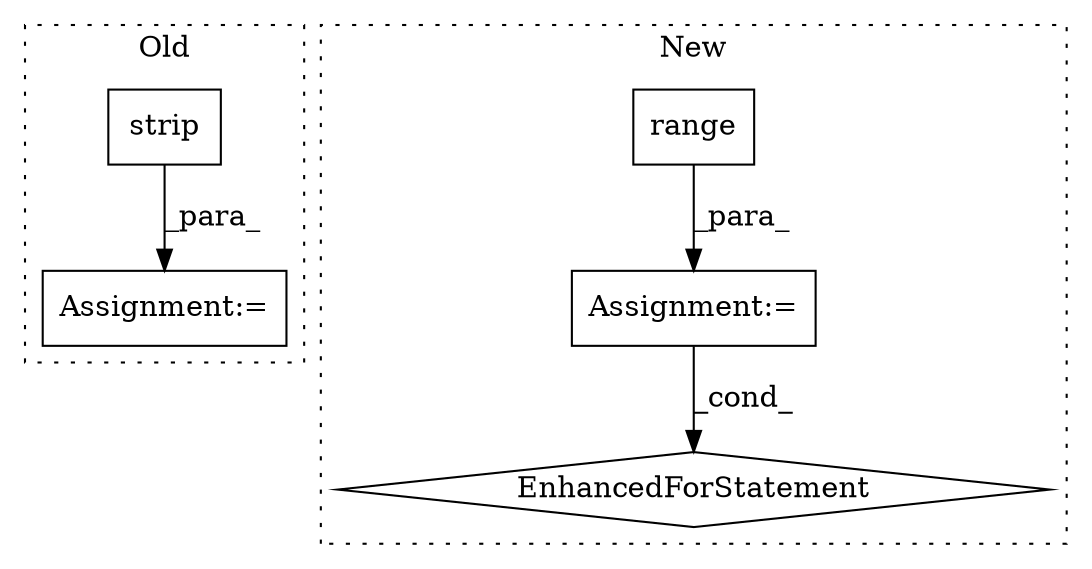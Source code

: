 digraph G {
subgraph cluster0 {
1 [label="strip" a="32" s="906" l="7" shape="box"];
4 [label="Assignment:=" a="7" s="854" l="1" shape="box"];
label = "Old";
style="dotted";
}
subgraph cluster1 {
2 [label="range" a="32" s="636,650" l="6,1" shape="box"];
3 [label="Assignment:=" a="7" s="575,651" l="53,2" shape="box"];
5 [label="EnhancedForStatement" a="70" s="575,651" l="53,2" shape="diamond"];
label = "New";
style="dotted";
}
1 -> 4 [label="_para_"];
2 -> 3 [label="_para_"];
3 -> 5 [label="_cond_"];
}